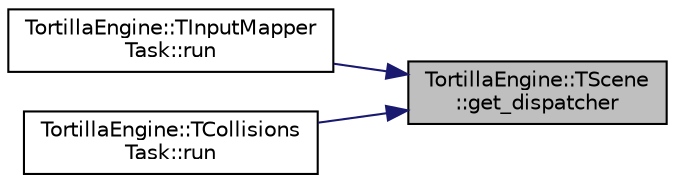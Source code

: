 digraph "TortillaEngine::TScene::get_dispatcher"
{
 // LATEX_PDF_SIZE
  edge [fontname="Helvetica",fontsize="10",labelfontname="Helvetica",labelfontsize="10"];
  node [fontname="Helvetica",fontsize="10",shape=record];
  rankdir="RL";
  Node1 [label="TortillaEngine::TScene\l::get_dispatcher",height=0.2,width=0.4,color="black", fillcolor="grey75", style="filled", fontcolor="black",tooltip="Gets a reference to the message dispatcher."];
  Node1 -> Node2 [dir="back",color="midnightblue",fontsize="10",style="solid",fontname="Helvetica"];
  Node2 [label="TortillaEngine::TInputMapper\lTask::run",height=0.2,width=0.4,color="black", fillcolor="white", style="filled",URL="$class_tortilla_engine_1_1_t_input_mapper_task.html#a8ac17b32f56abf4ab59f16874da7679d",tooltip="Recives the events in order and launch the messages of the actions."];
  Node1 -> Node3 [dir="back",color="midnightblue",fontsize="10",style="solid",fontname="Helvetica"];
  Node3 [label="TortillaEngine::TCollisions\lTask::run",height=0.2,width=0.4,color="black", fillcolor="white", style="filled",URL="$class_tortilla_engine_1_1_t_collisions_task.html#a2c1ec859f7fee45133496e825d3d065f",tooltip="Execute the collision detection check of all the subscribed colliders."];
}
